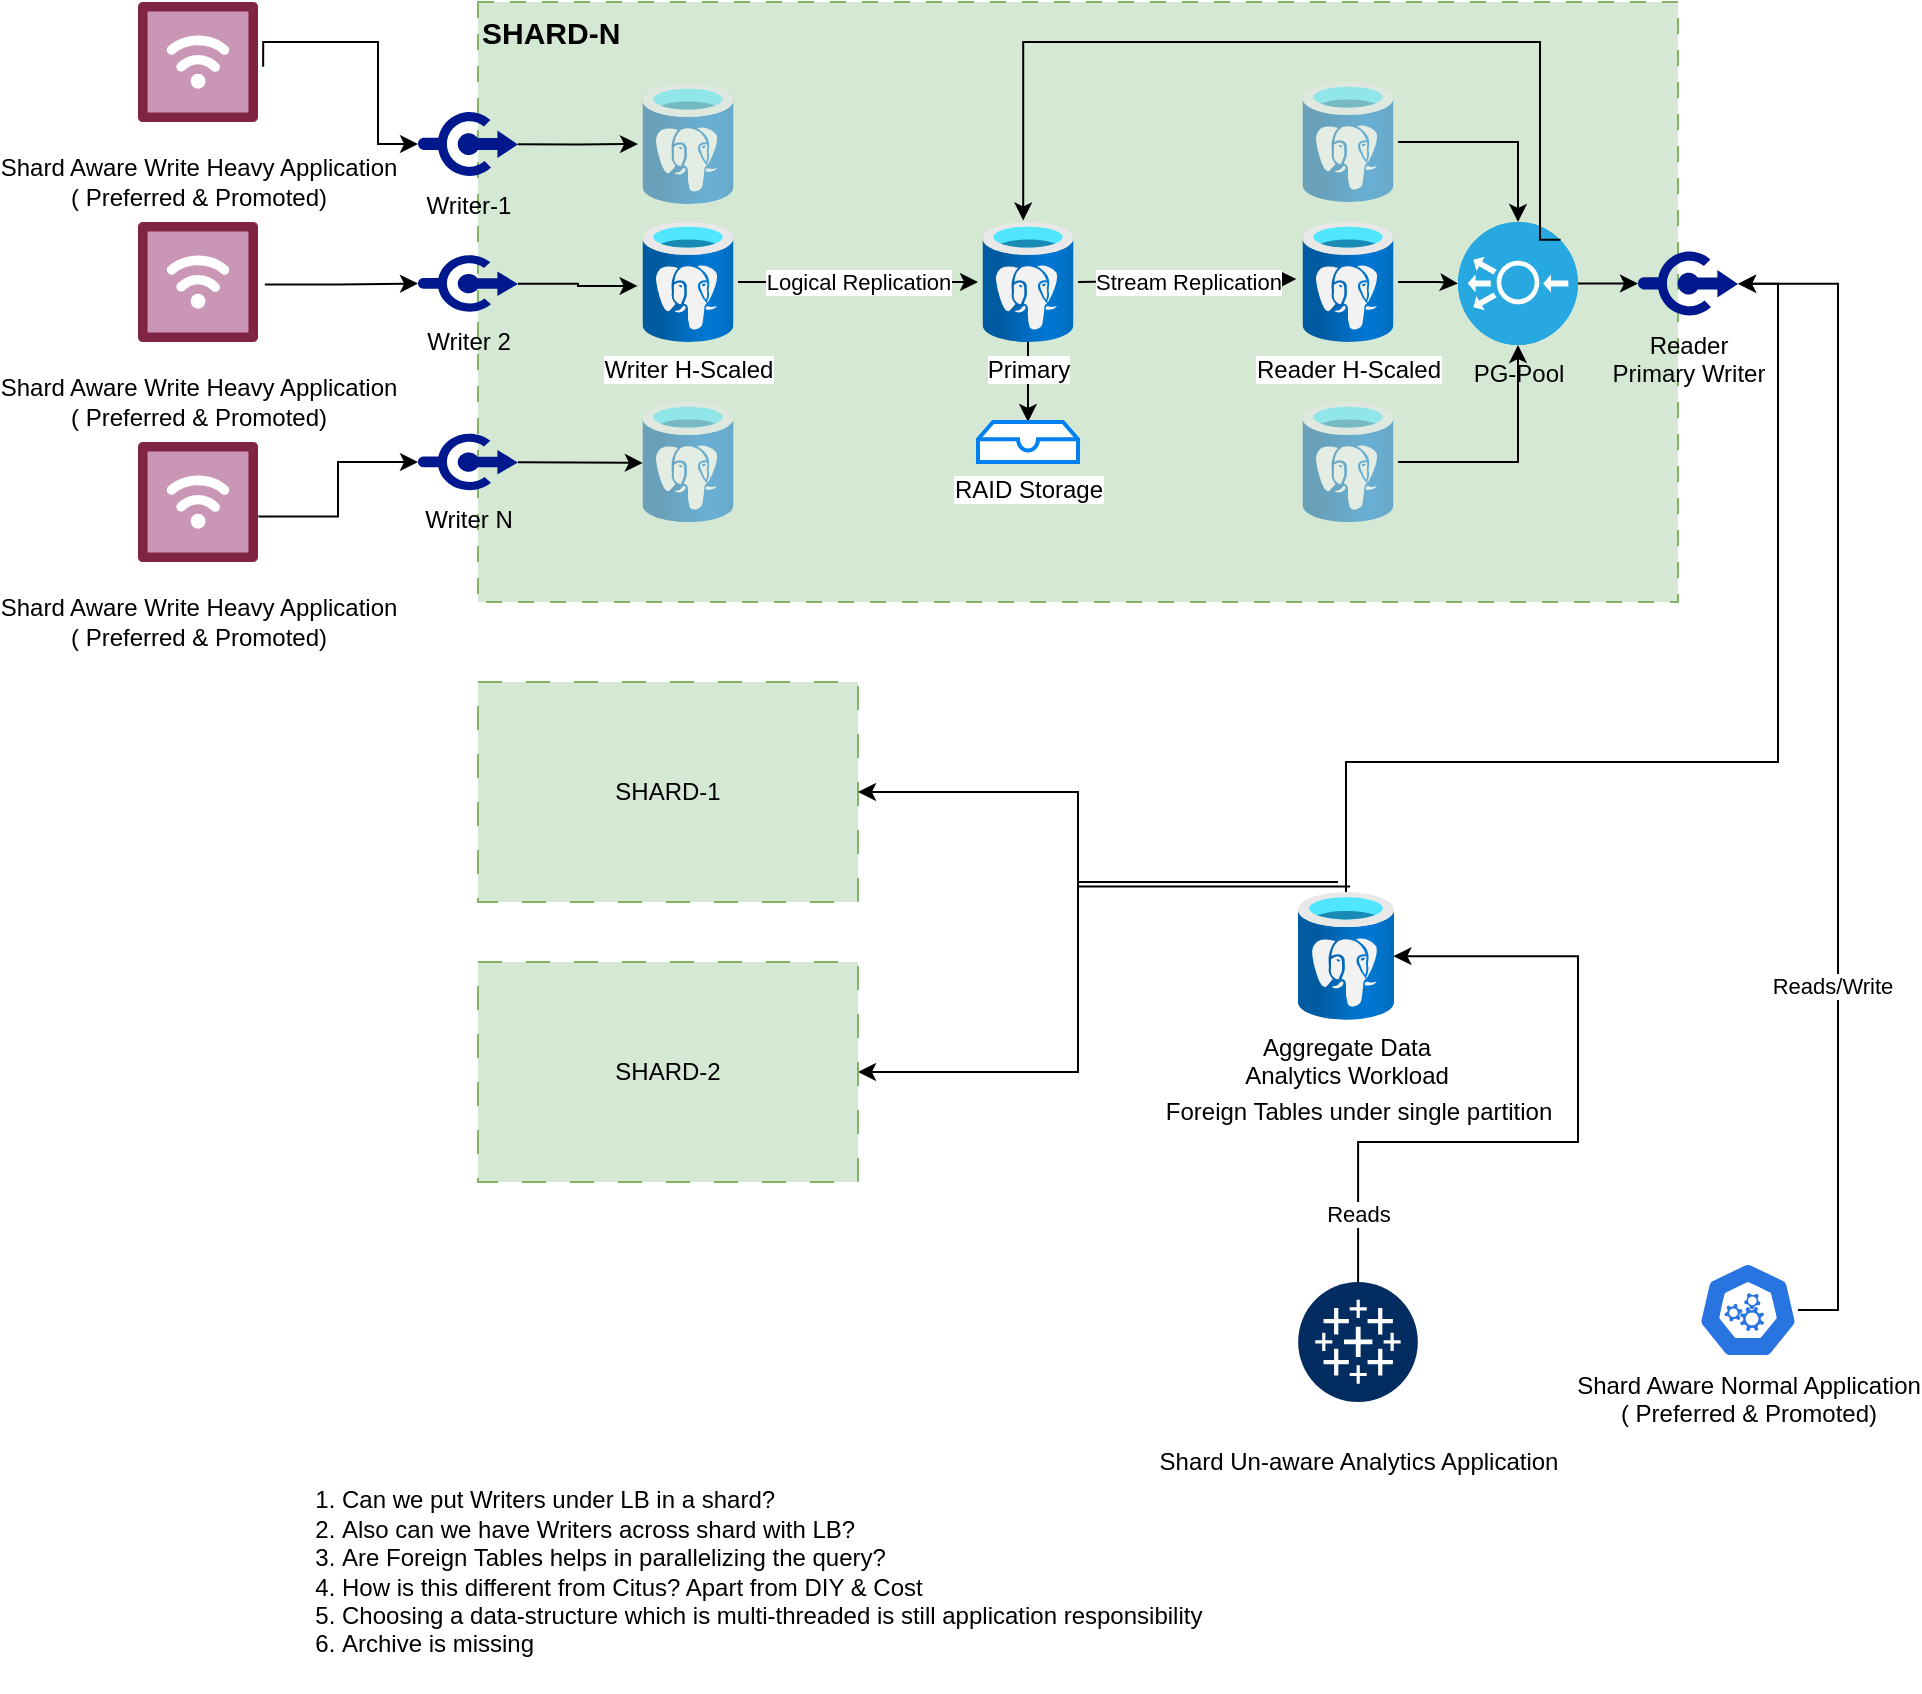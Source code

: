 <mxfile version="24.1.0" type="device">
  <diagram name="Page-1" id="G3E3Nt9otIMDS34_JHb4">
    <mxGraphModel dx="1877" dy="522" grid="1" gridSize="10" guides="1" tooltips="1" connect="1" arrows="1" fold="1" page="1" pageScale="1" pageWidth="827" pageHeight="1169" math="0" shadow="0">
      <root>
        <mxCell id="0" />
        <mxCell id="1" parent="0" />
        <mxCell id="Tx-tGNeMljWYbGfrn7gy-50" value="SHARD-1" style="rounded=0;whiteSpace=wrap;html=1;fillColor=#d5e8d4;strokeColor=#82b366;dashed=1;dashPattern=12 12;" parent="1" vertex="1">
          <mxGeometry x="120" y="480" width="190" height="110" as="geometry" />
        </mxCell>
        <mxCell id="Tx-tGNeMljWYbGfrn7gy-56" style="edgeStyle=orthogonalEdgeStyle;rounded=0;orthogonalLoop=1;jettySize=auto;html=1;exitX=1;exitY=0.5;exitDx=0;exitDy=0;endArrow=none;endFill=0;startArrow=classic;startFill=1;" parent="1" source="Tx-tGNeMljWYbGfrn7gy-51" edge="1">
          <mxGeometry relative="1" as="geometry">
            <mxPoint x="550" y="580" as="targetPoint" />
            <Array as="points">
              <mxPoint x="420" y="675" />
              <mxPoint x="420" y="580" />
            </Array>
          </mxGeometry>
        </mxCell>
        <mxCell id="Tx-tGNeMljWYbGfrn7gy-51" value="SHARD-2" style="rounded=0;whiteSpace=wrap;html=1;fillColor=#d5e8d4;strokeColor=#82b366;dashed=1;dashPattern=12 12;" parent="1" vertex="1">
          <mxGeometry x="120" y="620" width="190" height="110" as="geometry" />
        </mxCell>
        <mxCell id="Tx-tGNeMljWYbGfrn7gy-52" value="Aggregate Data&lt;div&gt;Analytics Workload&lt;/div&gt;" style="image;aspect=fixed;html=1;points=[];align=center;fontSize=12;image=img/lib/azure2/databases/Azure_Database_PostgreSQL_Server.svg;" parent="1" vertex="1">
          <mxGeometry x="530" y="585" width="48" height="64" as="geometry" />
        </mxCell>
        <mxCell id="Tx-tGNeMljWYbGfrn7gy-53" style="edgeStyle=orthogonalEdgeStyle;rounded=0;orthogonalLoop=1;jettySize=auto;html=1;exitX=1;exitY=0.505;exitDx=0;exitDy=0;exitPerimeter=0;startArrow=classic;startFill=1;endArrow=none;endFill=0;" parent="1" source="Tx-tGNeMljWYbGfrn7gy-45" target="Tx-tGNeMljWYbGfrn7gy-52" edge="1">
          <mxGeometry relative="1" as="geometry">
            <Array as="points">
              <mxPoint x="770" y="281" />
              <mxPoint x="770" y="520" />
              <mxPoint x="554" y="520" />
            </Array>
          </mxGeometry>
        </mxCell>
        <mxCell id="Tx-tGNeMljWYbGfrn7gy-55" style="edgeStyle=orthogonalEdgeStyle;rounded=0;orthogonalLoop=1;jettySize=auto;html=1;exitX=1;exitY=0.5;exitDx=0;exitDy=0;entryX=0.543;entryY=-0.043;entryDx=0;entryDy=0;entryPerimeter=0;startArrow=classic;startFill=1;endArrow=none;endFill=0;" parent="1" source="Tx-tGNeMljWYbGfrn7gy-50" target="Tx-tGNeMljWYbGfrn7gy-52" edge="1">
          <mxGeometry relative="1" as="geometry" />
        </mxCell>
        <mxCell id="Tx-tGNeMljWYbGfrn7gy-57" value="Foreign Tables under single partition" style="text;html=1;align=center;verticalAlign=middle;resizable=0;points=[];autosize=1;strokeColor=none;fillColor=none;" parent="1" vertex="1">
          <mxGeometry x="450" y="680" width="220" height="30" as="geometry" />
        </mxCell>
        <mxCell id="Tx-tGNeMljWYbGfrn7gy-60" value="" style="edgeStyle=orthogonalEdgeStyle;rounded=0;orthogonalLoop=1;jettySize=auto;html=1;entryX=1;entryY=0.505;entryDx=0;entryDy=0;entryPerimeter=0;" parent="1" source="Tx-tGNeMljWYbGfrn7gy-58" target="Tx-tGNeMljWYbGfrn7gy-45" edge="1">
          <mxGeometry relative="1" as="geometry">
            <mxPoint x="755" y="706" as="targetPoint" />
            <Array as="points">
              <mxPoint x="800" y="794" />
              <mxPoint x="800" y="281" />
            </Array>
          </mxGeometry>
        </mxCell>
        <mxCell id="Tx-tGNeMljWYbGfrn7gy-61" value="Reads/Write" style="edgeLabel;html=1;align=center;verticalAlign=middle;resizable=0;points=[];" parent="Tx-tGNeMljWYbGfrn7gy-60" vertex="1" connectable="0">
          <mxGeometry x="-0.376" y="3" relative="1" as="geometry">
            <mxPoint as="offset" />
          </mxGeometry>
        </mxCell>
        <mxCell id="Tx-tGNeMljWYbGfrn7gy-58" value="Shard Aware Normal Application&lt;div&gt;( Preferred &amp;amp; Promoted)&lt;/div&gt;" style="aspect=fixed;sketch=0;html=1;dashed=0;whitespace=wrap;fillColor=#2875E2;strokeColor=#ffffff;points=[[0.005,0.63,0],[0.1,0.2,0],[0.9,0.2,0],[0.5,0,0],[0.995,0.63,0],[0.72,0.99,0],[0.5,1,0],[0.28,0.99,0]];shape=mxgraph.kubernetes.icon2;prIcon=api;verticalAlign=top;labelPosition=center;verticalLabelPosition=bottom;align=center;" parent="1" vertex="1">
          <mxGeometry x="730" y="770" width="50" height="48" as="geometry" />
        </mxCell>
        <mxCell id="Tx-tGNeMljWYbGfrn7gy-63" value="" style="edgeStyle=orthogonalEdgeStyle;rounded=0;orthogonalLoop=1;jettySize=auto;html=1;entryX=0.994;entryY=0.501;entryDx=0;entryDy=0;entryPerimeter=0;" parent="1" source="52ppMCHbHsXxc-zhuEH_-6" target="Tx-tGNeMljWYbGfrn7gy-52" edge="1">
          <mxGeometry relative="1" as="geometry">
            <Array as="points">
              <mxPoint x="560" y="710" />
              <mxPoint x="670" y="710" />
              <mxPoint x="670" y="617" />
            </Array>
            <mxPoint x="560" y="770" as="sourcePoint" />
          </mxGeometry>
        </mxCell>
        <mxCell id="Tx-tGNeMljWYbGfrn7gy-64" value="Reads" style="edgeLabel;html=1;align=center;verticalAlign=middle;resizable=0;points=[];" parent="Tx-tGNeMljWYbGfrn7gy-63" vertex="1" connectable="0">
          <mxGeometry x="-0.813" relative="1" as="geometry">
            <mxPoint as="offset" />
          </mxGeometry>
        </mxCell>
        <mxCell id="Tx-tGNeMljWYbGfrn7gy-66" style="edgeStyle=orthogonalEdgeStyle;rounded=0;orthogonalLoop=1;jettySize=auto;html=1;exitX=1.043;exitY=0.54;exitDx=0;exitDy=0;exitPerimeter=0;entryX=0;entryY=0.5;entryDx=0;entryDy=0;entryPerimeter=0;" parent="1" source="52ppMCHbHsXxc-zhuEH_-8" target="Tx-tGNeMljWYbGfrn7gy-27" edge="1">
          <mxGeometry relative="1" as="geometry">
            <Array as="points">
              <mxPoint x="13" y="160" />
              <mxPoint x="70" y="160" />
              <mxPoint x="70" y="211" />
            </Array>
            <mxPoint x="9.75" y="160.24" as="sourcePoint" />
          </mxGeometry>
        </mxCell>
        <mxCell id="Tx-tGNeMljWYbGfrn7gy-68" style="edgeStyle=orthogonalEdgeStyle;rounded=0;orthogonalLoop=1;jettySize=auto;html=1;exitX=1.057;exitY=0.52;exitDx=0;exitDy=0;exitPerimeter=0;entryX=0;entryY=0.5;entryDx=0;entryDy=0;entryPerimeter=0;" parent="1" source="52ppMCHbHsXxc-zhuEH_-9" target="Tx-tGNeMljWYbGfrn7gy-28" edge="1">
          <mxGeometry relative="1" as="geometry">
            <mxPoint x="9.75" y="280.24" as="sourcePoint" />
          </mxGeometry>
        </mxCell>
        <mxCell id="Tx-tGNeMljWYbGfrn7gy-70" style="edgeStyle=orthogonalEdgeStyle;rounded=0;orthogonalLoop=1;jettySize=auto;html=1;exitX=1.003;exitY=0.62;exitDx=0;exitDy=0;exitPerimeter=0;entryX=0;entryY=0.5;entryDx=0;entryDy=0;entryPerimeter=0;" parent="1" source="52ppMCHbHsXxc-zhuEH_-10" target="Tx-tGNeMljWYbGfrn7gy-29" edge="1">
          <mxGeometry relative="1" as="geometry">
            <mxPoint x="9.75" y="380.24" as="sourcePoint" />
          </mxGeometry>
        </mxCell>
        <mxCell id="Tx-tGNeMljWYbGfrn7gy-71" value="&lt;ol&gt;&lt;li&gt;Can we put Writers under LB in a shard?&lt;/li&gt;&lt;li style=&quot;&quot;&gt;Also can we have Writers across shard with LB?&amp;nbsp;&lt;/li&gt;&lt;li style=&quot;&quot;&gt;Are Foreign Tables helps in parallelizing the query?&lt;/li&gt;&lt;li style=&quot;&quot;&gt;How is this different from Citus? Apart from DIY &amp;amp; Cost&lt;/li&gt;&lt;li style=&quot;&quot;&gt;Choosing a data-structure which is multi-threaded is still application responsibility&amp;nbsp;&lt;/li&gt;&lt;li style=&quot;&quot;&gt;Archive is missing&lt;/li&gt;&lt;/ol&gt;" style="text;html=1;align=left;verticalAlign=middle;resizable=0;points=[];autosize=1;strokeColor=none;fillColor=none;" parent="1" vertex="1">
          <mxGeometry x="10" y="865" width="500" height="120" as="geometry" />
        </mxCell>
        <mxCell id="52ppMCHbHsXxc-zhuEH_-5" value="" style="group" vertex="1" connectable="0" parent="1">
          <mxGeometry x="90" y="140" width="660" height="300" as="geometry" />
        </mxCell>
        <mxCell id="Tx-tGNeMljWYbGfrn7gy-22" value="&lt;div style=&quot;&quot;&gt;&lt;b style=&quot;background-color: initial;&quot;&gt;&lt;font style=&quot;font-size: 15px;&quot;&gt;SHARD-N&lt;/font&gt;&lt;/b&gt;&lt;/div&gt;" style="whiteSpace=wrap;html=1;imageAspect=1;resizeWidth=1;resizeHeight=1;align=left;verticalAlign=top;container=0;dashed=1;dashPattern=8 8;fillColor=#d5e8d4;strokeColor=#82b366;" parent="52ppMCHbHsXxc-zhuEH_-5" vertex="1">
          <mxGeometry x="30" width="600" height="300" as="geometry" />
        </mxCell>
        <mxCell id="Tx-tGNeMljWYbGfrn7gy-12" value="" style="edgeStyle=none;rounded=0;orthogonalLoop=1;jettySize=auto;html=1;" parent="52ppMCHbHsXxc-zhuEH_-5" source="Tx-tGNeMljWYbGfrn7gy-1" target="Tx-tGNeMljWYbGfrn7gy-11" edge="1">
          <mxGeometry relative="1" as="geometry" />
        </mxCell>
        <mxCell id="Tx-tGNeMljWYbGfrn7gy-1" value="Primary" style="image;aspect=fixed;html=1;points=[];align=center;fontSize=12;image=img/lib/azure2/databases/Azure_Database_PostgreSQL_Server.svg;container=0;" parent="52ppMCHbHsXxc-zhuEH_-5" vertex="1">
          <mxGeometry x="280" y="110" width="50" height="60" as="geometry" />
        </mxCell>
        <mxCell id="Tx-tGNeMljWYbGfrn7gy-7" value="" style="edgeStyle=none;rounded=0;orthogonalLoop=1;jettySize=auto;html=1;" parent="52ppMCHbHsXxc-zhuEH_-5" source="Tx-tGNeMljWYbGfrn7gy-2" target="Tx-tGNeMljWYbGfrn7gy-1" edge="1">
          <mxGeometry relative="1" as="geometry">
            <mxPoint x="198" y="142" as="targetPoint" />
          </mxGeometry>
        </mxCell>
        <mxCell id="Tx-tGNeMljWYbGfrn7gy-9" value="Logical Replication" style="edgeLabel;html=1;align=center;verticalAlign=middle;resizable=0;points=[];container=0;labelBackgroundColor=default;" parent="Tx-tGNeMljWYbGfrn7gy-7" vertex="1" connectable="0">
          <mxGeometry relative="1" as="geometry">
            <mxPoint as="offset" />
          </mxGeometry>
        </mxCell>
        <mxCell id="Tx-tGNeMljWYbGfrn7gy-2" value="Writer H-Scaled" style="image;aspect=fixed;html=1;points=[];align=center;fontSize=12;image=img/lib/azure2/databases/Azure_Database_PostgreSQL_Server.svg;container=0;" parent="52ppMCHbHsXxc-zhuEH_-5" vertex="1">
          <mxGeometry x="110" y="110" width="50" height="60" as="geometry" />
        </mxCell>
        <mxCell id="52ppMCHbHsXxc-zhuEH_-4" value="" style="edgeStyle=orthogonalEdgeStyle;rounded=0;orthogonalLoop=1;jettySize=auto;html=1;" edge="1" parent="52ppMCHbHsXxc-zhuEH_-5" source="Tx-tGNeMljWYbGfrn7gy-5" target="Tx-tGNeMljWYbGfrn7gy-24">
          <mxGeometry relative="1" as="geometry" />
        </mxCell>
        <mxCell id="Tx-tGNeMljWYbGfrn7gy-5" value="Reader H-Scaled" style="image;aspect=fixed;html=1;points=[];align=center;fontSize=12;image=img/lib/azure2/databases/Azure_Database_PostgreSQL_Server.svg;container=0;" parent="52ppMCHbHsXxc-zhuEH_-5" vertex="1">
          <mxGeometry x="440" y="110" width="50" height="60" as="geometry" />
        </mxCell>
        <mxCell id="Tx-tGNeMljWYbGfrn7gy-8" value="" style="edgeStyle=none;rounded=0;orthogonalLoop=1;jettySize=auto;html=1;entryX=-0.017;entryY=0.475;entryDx=0;entryDy=0;entryPerimeter=0;" parent="52ppMCHbHsXxc-zhuEH_-5" target="Tx-tGNeMljWYbGfrn7gy-5" edge="1">
          <mxGeometry relative="1" as="geometry">
            <mxPoint x="330" y="140" as="sourcePoint" />
            <mxPoint x="522" y="141.5" as="targetPoint" />
          </mxGeometry>
        </mxCell>
        <mxCell id="Tx-tGNeMljWYbGfrn7gy-10" value="Stream Replication" style="edgeLabel;html=1;align=center;verticalAlign=middle;resizable=0;points=[];container=0;" parent="Tx-tGNeMljWYbGfrn7gy-8" vertex="1" connectable="0">
          <mxGeometry relative="1" as="geometry">
            <mxPoint as="offset" />
          </mxGeometry>
        </mxCell>
        <mxCell id="Tx-tGNeMljWYbGfrn7gy-11" value="RAID Storage" style="html=1;verticalLabelPosition=bottom;align=center;labelBackgroundColor=#ffffff;verticalAlign=top;strokeWidth=2;strokeColor=#0080F0;shadow=0;dashed=0;shape=mxgraph.ios7.icons.storage;container=0;" parent="52ppMCHbHsXxc-zhuEH_-5" vertex="1">
          <mxGeometry x="280" y="210" width="50" height="20" as="geometry" />
        </mxCell>
        <mxCell id="Tx-tGNeMljWYbGfrn7gy-31" value="" style="edgeStyle=orthogonalEdgeStyle;rounded=0;orthogonalLoop=1;jettySize=auto;html=1;entryX=0.5;entryY=1;entryDx=0;entryDy=0;entryPerimeter=0;" parent="52ppMCHbHsXxc-zhuEH_-5" source="Tx-tGNeMljWYbGfrn7gy-13" target="Tx-tGNeMljWYbGfrn7gy-24" edge="1">
          <mxGeometry relative="1" as="geometry">
            <mxPoint x="555" y="70" as="targetPoint" />
          </mxGeometry>
        </mxCell>
        <mxCell id="Tx-tGNeMljWYbGfrn7gy-13" value="" style="image;aspect=fixed;html=1;points=[];align=center;fontSize=12;image=img/lib/azure2/databases/Azure_Database_PostgreSQL_Server.svg;opacity=50;container=0;" parent="52ppMCHbHsXxc-zhuEH_-5" vertex="1">
          <mxGeometry x="440" y="40" width="50" height="60" as="geometry" />
        </mxCell>
        <mxCell id="Tx-tGNeMljWYbGfrn7gy-33" value="" style="edgeStyle=orthogonalEdgeStyle;rounded=0;orthogonalLoop=1;jettySize=auto;html=1;" parent="52ppMCHbHsXxc-zhuEH_-5" source="Tx-tGNeMljWYbGfrn7gy-14" target="Tx-tGNeMljWYbGfrn7gy-24" edge="1">
          <mxGeometry relative="1" as="geometry">
            <mxPoint x="555" y="230" as="targetPoint" />
          </mxGeometry>
        </mxCell>
        <mxCell id="Tx-tGNeMljWYbGfrn7gy-14" value="" style="image;aspect=fixed;html=1;points=[];align=center;fontSize=12;image=img/lib/azure2/databases/Azure_Database_PostgreSQL_Server.svg;opacity=50;container=0;" parent="52ppMCHbHsXxc-zhuEH_-5" vertex="1">
          <mxGeometry x="440" y="200" width="50" height="60" as="geometry" />
        </mxCell>
        <mxCell id="Tx-tGNeMljWYbGfrn7gy-18" value="" style="image;aspect=fixed;html=1;points=[];align=center;fontSize=12;image=img/lib/azure2/databases/Azure_Database_PostgreSQL_Server.svg;opacity=50;container=0;" parent="52ppMCHbHsXxc-zhuEH_-5" vertex="1">
          <mxGeometry x="110" y="41" width="50" height="60" as="geometry" />
        </mxCell>
        <mxCell id="Tx-tGNeMljWYbGfrn7gy-19" value="" style="image;aspect=fixed;html=1;points=[];align=center;fontSize=12;image=img/lib/azure2/databases/Azure_Database_PostgreSQL_Server.svg;opacity=50;container=0;" parent="52ppMCHbHsXxc-zhuEH_-5" vertex="1">
          <mxGeometry x="110" y="200" width="50" height="60" as="geometry" />
        </mxCell>
        <mxCell id="Tx-tGNeMljWYbGfrn7gy-39" style="edgeStyle=orthogonalEdgeStyle;rounded=0;orthogonalLoop=1;jettySize=auto;html=1;exitX=1;exitY=0.505;exitDx=0;exitDy=0;exitPerimeter=0;" parent="52ppMCHbHsXxc-zhuEH_-5" source="Tx-tGNeMljWYbGfrn7gy-27" target="Tx-tGNeMljWYbGfrn7gy-18" edge="1">
          <mxGeometry relative="1" as="geometry" />
        </mxCell>
        <mxCell id="Tx-tGNeMljWYbGfrn7gy-27" value="Writer-1" style="sketch=0;aspect=fixed;pointerEvents=1;shadow=0;dashed=0;html=1;strokeColor=none;labelPosition=center;verticalLabelPosition=bottom;verticalAlign=top;align=center;fillColor=#00188D;shape=mxgraph.mscae.enterprise.connectors" parent="52ppMCHbHsXxc-zhuEH_-5" vertex="1">
          <mxGeometry y="54" width="50" height="34" as="geometry" />
        </mxCell>
        <mxCell id="Tx-tGNeMljWYbGfrn7gy-28" value="Writer 2" style="sketch=0;aspect=fixed;pointerEvents=1;shadow=0;dashed=0;html=1;strokeColor=none;labelPosition=center;verticalLabelPosition=bottom;verticalAlign=top;align=center;fillColor=#00188D;shape=mxgraph.mscae.enterprise.connectors" parent="52ppMCHbHsXxc-zhuEH_-5" vertex="1">
          <mxGeometry y="125.75" width="50" height="30" as="geometry" />
        </mxCell>
        <mxCell id="Tx-tGNeMljWYbGfrn7gy-29" value="Writer N" style="sketch=0;aspect=fixed;pointerEvents=1;shadow=0;dashed=0;html=1;strokeColor=none;labelPosition=center;verticalLabelPosition=bottom;verticalAlign=top;align=center;fillColor=#00188D;shape=mxgraph.mscae.enterprise.connectors" parent="52ppMCHbHsXxc-zhuEH_-5" vertex="1">
          <mxGeometry y="215" width="50" height="30" as="geometry" />
        </mxCell>
        <mxCell id="Tx-tGNeMljWYbGfrn7gy-24" value="PG-Pool" style="fillColor=#28A8E0;verticalLabelPosition=bottom;sketch=0;html=1;strokeColor=#ffffff;verticalAlign=top;align=center;points=[[0.145,0.145,0],[0.5,0,0],[0.855,0.145,0],[1,0.5,0],[0.855,0.855,0],[0.5,1,0],[0.145,0.855,0],[0,0.5,0]];pointerEvents=1;shape=mxgraph.cisco_safe.compositeIcon;bgIcon=ellipse;resIcon=mxgraph.cisco_safe.capability.load_balancer;rotation=0;direction=west;" parent="52ppMCHbHsXxc-zhuEH_-5" vertex="1">
          <mxGeometry x="520" y="110" width="60" height="61.5" as="geometry" />
        </mxCell>
        <mxCell id="Tx-tGNeMljWYbGfrn7gy-41" style="edgeStyle=orthogonalEdgeStyle;rounded=0;orthogonalLoop=1;jettySize=auto;html=1;exitX=1;exitY=0.505;exitDx=0;exitDy=0;exitPerimeter=0;entryX=-0.004;entryY=0.533;entryDx=0;entryDy=0;entryPerimeter=0;" parent="52ppMCHbHsXxc-zhuEH_-5" source="Tx-tGNeMljWYbGfrn7gy-28" target="Tx-tGNeMljWYbGfrn7gy-2" edge="1">
          <mxGeometry relative="1" as="geometry">
            <mxPoint x="70" y="91" as="sourcePoint" />
            <mxPoint x="71" y="150" as="targetPoint" />
          </mxGeometry>
        </mxCell>
        <mxCell id="Tx-tGNeMljWYbGfrn7gy-42" style="edgeStyle=orthogonalEdgeStyle;rounded=0;orthogonalLoop=1;jettySize=auto;html=1;exitX=1;exitY=0.505;exitDx=0;exitDy=0;exitPerimeter=0;entryX=0.048;entryY=0.508;entryDx=0;entryDy=0;entryPerimeter=0;" parent="52ppMCHbHsXxc-zhuEH_-5" source="Tx-tGNeMljWYbGfrn7gy-29" target="Tx-tGNeMljWYbGfrn7gy-19" edge="1">
          <mxGeometry relative="1" as="geometry">
            <mxPoint x="60" y="151" as="sourcePoint" />
            <mxPoint x="80" y="152" as="targetPoint" />
          </mxGeometry>
        </mxCell>
        <mxCell id="Tx-tGNeMljWYbGfrn7gy-45" value="Reader&lt;div&gt;Primary Writer&lt;/div&gt;" style="sketch=0;aspect=fixed;pointerEvents=1;shadow=0;dashed=0;html=1;strokeColor=none;labelPosition=center;verticalLabelPosition=bottom;verticalAlign=top;align=center;fillColor=#00188D;shape=mxgraph.mscae.enterprise.connectors" parent="52ppMCHbHsXxc-zhuEH_-5" vertex="1">
          <mxGeometry x="610" y="123.75" width="50" height="34" as="geometry" />
        </mxCell>
        <mxCell id="Tx-tGNeMljWYbGfrn7gy-48" style="edgeStyle=orthogonalEdgeStyle;rounded=0;orthogonalLoop=1;jettySize=auto;html=1;exitX=0;exitY=0.5;exitDx=0;exitDy=0;exitPerimeter=0;entryX=0;entryY=0.5;entryDx=0;entryDy=0;entryPerimeter=0;" parent="52ppMCHbHsXxc-zhuEH_-5" source="Tx-tGNeMljWYbGfrn7gy-24" target="Tx-tGNeMljWYbGfrn7gy-45" edge="1">
          <mxGeometry relative="1" as="geometry" />
        </mxCell>
        <mxCell id="52ppMCHbHsXxc-zhuEH_-3" style="edgeStyle=orthogonalEdgeStyle;rounded=0;orthogonalLoop=1;jettySize=auto;html=1;exitX=0.145;exitY=0.855;exitDx=0;exitDy=0;exitPerimeter=0;entryX=0.452;entryY=-0.013;entryDx=0;entryDy=0;entryPerimeter=0;" edge="1" parent="52ppMCHbHsXxc-zhuEH_-5" source="Tx-tGNeMljWYbGfrn7gy-24" target="Tx-tGNeMljWYbGfrn7gy-1">
          <mxGeometry relative="1" as="geometry">
            <Array as="points">
              <mxPoint x="561" y="20" />
              <mxPoint x="303" y="20" />
            </Array>
          </mxGeometry>
        </mxCell>
        <mxCell id="52ppMCHbHsXxc-zhuEH_-6" value="Shard Un-aware Analytics Application" style="verticalLabelPosition=bottom;aspect=fixed;html=1;shape=mxgraph.salesforce.analytics2;" vertex="1" parent="1">
          <mxGeometry x="530" y="780" width="60" height="60" as="geometry" />
        </mxCell>
        <mxCell id="52ppMCHbHsXxc-zhuEH_-8" value="Shard Aware Write Heavy Application&lt;div&gt;( Preferred &amp;amp; Promoted)&lt;/div&gt;" style="verticalLabelPosition=bottom;aspect=fixed;html=1;shape=mxgraph.salesforce.iot;" vertex="1" parent="1">
          <mxGeometry x="-50" y="140" width="60" height="60" as="geometry" />
        </mxCell>
        <mxCell id="52ppMCHbHsXxc-zhuEH_-9" value="Shard Aware Write Heavy Application&lt;div&gt;( Preferred &amp;amp; Promoted)&lt;/div&gt;" style="verticalLabelPosition=bottom;aspect=fixed;html=1;shape=mxgraph.salesforce.iot;" vertex="1" parent="1">
          <mxGeometry x="-50" y="250" width="60" height="60" as="geometry" />
        </mxCell>
        <mxCell id="52ppMCHbHsXxc-zhuEH_-10" value="Shard Aware Write Heavy Application&lt;div&gt;( Preferred &amp;amp; Promoted)&lt;/div&gt;" style="verticalLabelPosition=bottom;aspect=fixed;html=1;shape=mxgraph.salesforce.iot;" vertex="1" parent="1">
          <mxGeometry x="-50" y="360" width="60" height="60" as="geometry" />
        </mxCell>
      </root>
    </mxGraphModel>
  </diagram>
</mxfile>
